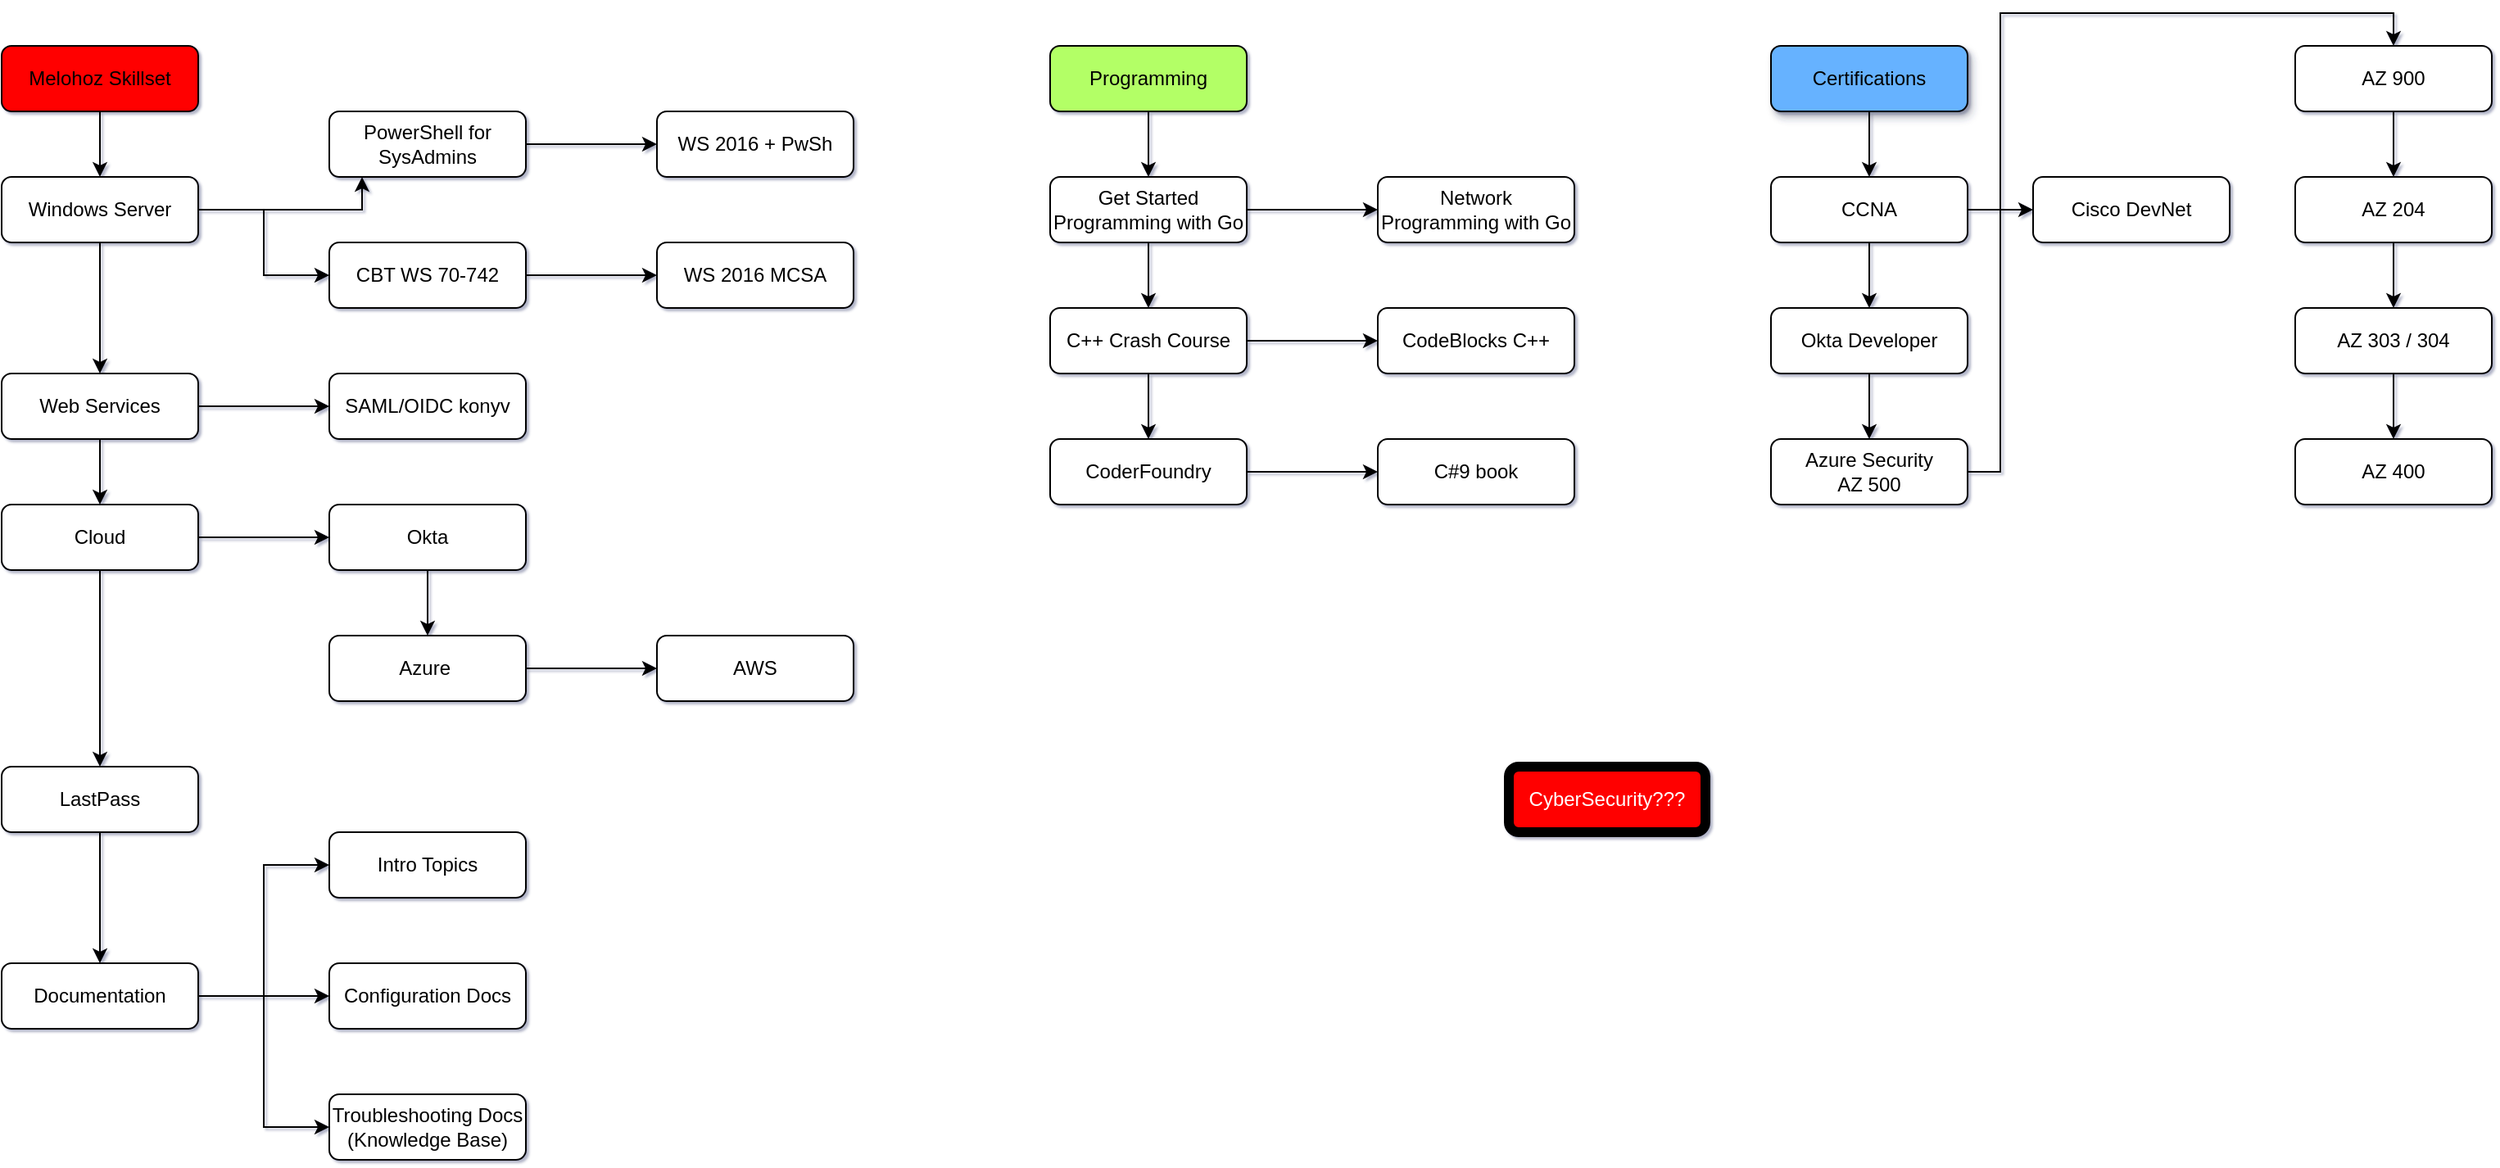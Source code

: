 <mxfile version="14.9.3" type="github">
  <diagram id="C5RBs43oDa-KdzZeNtuy" name="Page-1">
    <mxGraphModel dx="1291" dy="805" grid="1" gridSize="10" guides="1" tooltips="1" connect="1" arrows="1" fold="1" page="1" pageScale="1" pageWidth="1654" pageHeight="1169" background="none" math="0" shadow="1">
      <root>
        <mxCell id="WIyWlLk6GJQsqaUBKTNV-0" />
        <mxCell id="WIyWlLk6GJQsqaUBKTNV-1" parent="WIyWlLk6GJQsqaUBKTNV-0" />
        <mxCell id="zbTP_xQmZ9Iyh8UIeIxU-37" value="" style="edgeStyle=orthogonalEdgeStyle;rounded=0;orthogonalLoop=1;jettySize=auto;html=1;" edge="1" parent="WIyWlLk6GJQsqaUBKTNV-1" source="WIyWlLk6GJQsqaUBKTNV-3" target="zbTP_xQmZ9Iyh8UIeIxU-36">
          <mxGeometry relative="1" as="geometry" />
        </mxCell>
        <mxCell id="WIyWlLk6GJQsqaUBKTNV-3" value="Melohoz Skillset" style="rounded=1;whiteSpace=wrap;html=1;fontSize=12;glass=0;strokeWidth=1;shadow=0;fillColor=#FF0000;" parent="WIyWlLk6GJQsqaUBKTNV-1" vertex="1">
          <mxGeometry x="80" y="40" width="120" height="40" as="geometry" />
        </mxCell>
        <mxCell id="zbTP_xQmZ9Iyh8UIeIxU-15" value="" style="edgeStyle=orthogonalEdgeStyle;rounded=0;orthogonalLoop=1;jettySize=auto;html=1;" edge="1" parent="WIyWlLk6GJQsqaUBKTNV-1" source="zbTP_xQmZ9Iyh8UIeIxU-0" target="zbTP_xQmZ9Iyh8UIeIxU-1">
          <mxGeometry relative="1" as="geometry" />
        </mxCell>
        <mxCell id="zbTP_xQmZ9Iyh8UIeIxU-0" value="Certifications" style="rounded=1;whiteSpace=wrap;html=1;fontSize=12;glass=0;strokeWidth=1;shadow=1;fillColor=#66B2FF;" vertex="1" parent="WIyWlLk6GJQsqaUBKTNV-1">
          <mxGeometry x="1160" y="40" width="120" height="40" as="geometry" />
        </mxCell>
        <mxCell id="zbTP_xQmZ9Iyh8UIeIxU-14" style="edgeStyle=orthogonalEdgeStyle;rounded=0;orthogonalLoop=1;jettySize=auto;html=1;entryX=0;entryY=0.5;entryDx=0;entryDy=0;" edge="1" parent="WIyWlLk6GJQsqaUBKTNV-1" source="zbTP_xQmZ9Iyh8UIeIxU-1" target="zbTP_xQmZ9Iyh8UIeIxU-3">
          <mxGeometry relative="1" as="geometry">
            <Array as="points" />
          </mxGeometry>
        </mxCell>
        <mxCell id="zbTP_xQmZ9Iyh8UIeIxU-16" value="" style="edgeStyle=orthogonalEdgeStyle;rounded=0;orthogonalLoop=1;jettySize=auto;html=1;" edge="1" parent="WIyWlLk6GJQsqaUBKTNV-1" source="zbTP_xQmZ9Iyh8UIeIxU-1" target="zbTP_xQmZ9Iyh8UIeIxU-2">
          <mxGeometry relative="1" as="geometry" />
        </mxCell>
        <mxCell id="zbTP_xQmZ9Iyh8UIeIxU-1" value="CCNA" style="rounded=1;whiteSpace=wrap;html=1;fontSize=12;glass=0;strokeWidth=1;shadow=0;" vertex="1" parent="WIyWlLk6GJQsqaUBKTNV-1">
          <mxGeometry x="1160" y="120" width="120" height="40" as="geometry" />
        </mxCell>
        <mxCell id="zbTP_xQmZ9Iyh8UIeIxU-17" value="" style="edgeStyle=orthogonalEdgeStyle;rounded=0;orthogonalLoop=1;jettySize=auto;html=1;" edge="1" parent="WIyWlLk6GJQsqaUBKTNV-1" source="zbTP_xQmZ9Iyh8UIeIxU-2" target="zbTP_xQmZ9Iyh8UIeIxU-4">
          <mxGeometry relative="1" as="geometry" />
        </mxCell>
        <mxCell id="zbTP_xQmZ9Iyh8UIeIxU-2" value="Okta Developer" style="rounded=1;whiteSpace=wrap;html=1;fontSize=12;glass=0;strokeWidth=1;shadow=0;" vertex="1" parent="WIyWlLk6GJQsqaUBKTNV-1">
          <mxGeometry x="1160" y="200" width="120" height="40" as="geometry" />
        </mxCell>
        <mxCell id="zbTP_xQmZ9Iyh8UIeIxU-3" value="Cisco DevNet" style="rounded=1;whiteSpace=wrap;html=1;fontSize=12;glass=0;strokeWidth=1;shadow=0;" vertex="1" parent="WIyWlLk6GJQsqaUBKTNV-1">
          <mxGeometry x="1320" y="120" width="120" height="40" as="geometry" />
        </mxCell>
        <mxCell id="zbTP_xQmZ9Iyh8UIeIxU-10" style="edgeStyle=orthogonalEdgeStyle;rounded=0;orthogonalLoop=1;jettySize=auto;html=1;entryX=0.5;entryY=0;entryDx=0;entryDy=0;" edge="1" parent="WIyWlLk6GJQsqaUBKTNV-1" source="zbTP_xQmZ9Iyh8UIeIxU-4" target="zbTP_xQmZ9Iyh8UIeIxU-9">
          <mxGeometry relative="1" as="geometry">
            <Array as="points">
              <mxPoint x="1300" y="300" />
              <mxPoint x="1300" y="20" />
              <mxPoint x="1540" y="20" />
            </Array>
          </mxGeometry>
        </mxCell>
        <mxCell id="zbTP_xQmZ9Iyh8UIeIxU-4" value="Azure Security &lt;br&gt;AZ 500" style="rounded=1;whiteSpace=wrap;html=1;fontSize=12;glass=0;strokeWidth=1;shadow=0;" vertex="1" parent="WIyWlLk6GJQsqaUBKTNV-1">
          <mxGeometry x="1160" y="280" width="120" height="40" as="geometry" />
        </mxCell>
        <mxCell id="zbTP_xQmZ9Iyh8UIeIxU-13" style="edgeStyle=orthogonalEdgeStyle;rounded=0;orthogonalLoop=1;jettySize=auto;html=1;exitX=0.5;exitY=1;exitDx=0;exitDy=0;entryX=0.5;entryY=0;entryDx=0;entryDy=0;" edge="1" parent="WIyWlLk6GJQsqaUBKTNV-1" source="zbTP_xQmZ9Iyh8UIeIxU-5" target="zbTP_xQmZ9Iyh8UIeIxU-6">
          <mxGeometry relative="1" as="geometry" />
        </mxCell>
        <mxCell id="zbTP_xQmZ9Iyh8UIeIxU-5" value="AZ 303 / 304" style="rounded=1;whiteSpace=wrap;html=1;fontSize=12;glass=0;strokeWidth=1;shadow=0;" vertex="1" parent="WIyWlLk6GJQsqaUBKTNV-1">
          <mxGeometry x="1480" y="200" width="120" height="40" as="geometry" />
        </mxCell>
        <mxCell id="zbTP_xQmZ9Iyh8UIeIxU-6" value="AZ 400" style="rounded=1;whiteSpace=wrap;html=1;fontSize=12;glass=0;strokeWidth=1;shadow=0;" vertex="1" parent="WIyWlLk6GJQsqaUBKTNV-1">
          <mxGeometry x="1480" y="280" width="120" height="40" as="geometry" />
        </mxCell>
        <mxCell id="zbTP_xQmZ9Iyh8UIeIxU-12" style="edgeStyle=orthogonalEdgeStyle;rounded=0;orthogonalLoop=1;jettySize=auto;html=1;exitX=0.5;exitY=1;exitDx=0;exitDy=0;entryX=0.5;entryY=0;entryDx=0;entryDy=0;" edge="1" parent="WIyWlLk6GJQsqaUBKTNV-1" source="zbTP_xQmZ9Iyh8UIeIxU-7" target="zbTP_xQmZ9Iyh8UIeIxU-5">
          <mxGeometry relative="1" as="geometry" />
        </mxCell>
        <mxCell id="zbTP_xQmZ9Iyh8UIeIxU-7" value="AZ 204" style="rounded=1;whiteSpace=wrap;html=1;fontSize=12;glass=0;strokeWidth=1;shadow=0;" vertex="1" parent="WIyWlLk6GJQsqaUBKTNV-1">
          <mxGeometry x="1480" y="120" width="120" height="40" as="geometry" />
        </mxCell>
        <mxCell id="zbTP_xQmZ9Iyh8UIeIxU-11" style="edgeStyle=orthogonalEdgeStyle;rounded=0;orthogonalLoop=1;jettySize=auto;html=1;exitX=0.5;exitY=1;exitDx=0;exitDy=0;entryX=0.5;entryY=0;entryDx=0;entryDy=0;" edge="1" parent="WIyWlLk6GJQsqaUBKTNV-1" source="zbTP_xQmZ9Iyh8UIeIxU-9" target="zbTP_xQmZ9Iyh8UIeIxU-7">
          <mxGeometry relative="1" as="geometry" />
        </mxCell>
        <mxCell id="zbTP_xQmZ9Iyh8UIeIxU-9" value="AZ 900" style="rounded=1;whiteSpace=wrap;html=1;fontSize=12;glass=0;strokeWidth=1;shadow=0;" vertex="1" parent="WIyWlLk6GJQsqaUBKTNV-1">
          <mxGeometry x="1480" y="40" width="120" height="40" as="geometry" />
        </mxCell>
        <mxCell id="zbTP_xQmZ9Iyh8UIeIxU-22" style="edgeStyle=orthogonalEdgeStyle;rounded=0;orthogonalLoop=1;jettySize=auto;html=1;" edge="1" parent="WIyWlLk6GJQsqaUBKTNV-1" source="WIyWlLk6GJQsqaUBKTNV-11" target="zbTP_xQmZ9Iyh8UIeIxU-21">
          <mxGeometry relative="1" as="geometry" />
        </mxCell>
        <mxCell id="WIyWlLk6GJQsqaUBKTNV-11" value="PowerShell for SysAdmins" style="rounded=1;whiteSpace=wrap;html=1;fontSize=12;glass=0;strokeWidth=1;shadow=0;" parent="WIyWlLk6GJQsqaUBKTNV-1" vertex="1">
          <mxGeometry x="280" y="80" width="120" height="40" as="geometry" />
        </mxCell>
        <mxCell id="zbTP_xQmZ9Iyh8UIeIxU-21" value="WS 2016 + PwSh" style="rounded=1;whiteSpace=wrap;html=1;fontSize=12;glass=0;strokeWidth=1;shadow=0;" vertex="1" parent="WIyWlLk6GJQsqaUBKTNV-1">
          <mxGeometry x="480" y="80" width="120" height="40" as="geometry" />
        </mxCell>
        <mxCell id="zbTP_xQmZ9Iyh8UIeIxU-40" value="" style="edgeStyle=orthogonalEdgeStyle;rounded=0;orthogonalLoop=1;jettySize=auto;html=1;" edge="1" parent="WIyWlLk6GJQsqaUBKTNV-1" source="zbTP_xQmZ9Iyh8UIeIxU-23" target="zbTP_xQmZ9Iyh8UIeIxU-25">
          <mxGeometry relative="1" as="geometry" />
        </mxCell>
        <mxCell id="zbTP_xQmZ9Iyh8UIeIxU-23" value="CBT WS 70-742" style="rounded=1;whiteSpace=wrap;html=1;fontSize=12;glass=0;strokeWidth=1;shadow=0;" vertex="1" parent="WIyWlLk6GJQsqaUBKTNV-1">
          <mxGeometry x="280" y="160" width="120" height="40" as="geometry" />
        </mxCell>
        <mxCell id="zbTP_xQmZ9Iyh8UIeIxU-25" value="WS 2016 MCSA" style="rounded=1;whiteSpace=wrap;html=1;fontSize=12;glass=0;strokeWidth=1;shadow=0;" vertex="1" parent="WIyWlLk6GJQsqaUBKTNV-1">
          <mxGeometry x="480" y="160" width="120" height="40" as="geometry" />
        </mxCell>
        <mxCell id="zbTP_xQmZ9Iyh8UIeIxU-27" value="SAML/OIDC konyv" style="rounded=1;whiteSpace=wrap;html=1;fontSize=12;glass=0;strokeWidth=1;shadow=0;" vertex="1" parent="WIyWlLk6GJQsqaUBKTNV-1">
          <mxGeometry x="280" y="240" width="120" height="40" as="geometry" />
        </mxCell>
        <mxCell id="zbTP_xQmZ9Iyh8UIeIxU-46" value="" style="edgeStyle=orthogonalEdgeStyle;rounded=0;orthogonalLoop=1;jettySize=auto;html=1;" edge="1" parent="WIyWlLk6GJQsqaUBKTNV-1" source="zbTP_xQmZ9Iyh8UIeIxU-29" target="zbTP_xQmZ9Iyh8UIeIxU-30">
          <mxGeometry relative="1" as="geometry" />
        </mxCell>
        <mxCell id="zbTP_xQmZ9Iyh8UIeIxU-29" value="Okta" style="rounded=1;whiteSpace=wrap;html=1;fontSize=12;glass=0;strokeWidth=1;shadow=0;" vertex="1" parent="WIyWlLk6GJQsqaUBKTNV-1">
          <mxGeometry x="280" y="320" width="120" height="40" as="geometry" />
        </mxCell>
        <mxCell id="zbTP_xQmZ9Iyh8UIeIxU-71" value="" style="edgeStyle=orthogonalEdgeStyle;rounded=0;orthogonalLoop=1;jettySize=auto;html=1;" edge="1" parent="WIyWlLk6GJQsqaUBKTNV-1" source="zbTP_xQmZ9Iyh8UIeIxU-30" target="zbTP_xQmZ9Iyh8UIeIxU-70">
          <mxGeometry relative="1" as="geometry" />
        </mxCell>
        <mxCell id="zbTP_xQmZ9Iyh8UIeIxU-30" value="Azure&amp;nbsp;" style="rounded=1;whiteSpace=wrap;html=1;fontSize=12;glass=0;strokeWidth=1;shadow=0;" vertex="1" parent="WIyWlLk6GJQsqaUBKTNV-1">
          <mxGeometry x="280" y="400" width="120" height="40" as="geometry" />
        </mxCell>
        <mxCell id="zbTP_xQmZ9Iyh8UIeIxU-53" style="edgeStyle=orthogonalEdgeStyle;rounded=0;orthogonalLoop=1;jettySize=auto;html=1;entryX=0.5;entryY=0;entryDx=0;entryDy=0;" edge="1" parent="WIyWlLk6GJQsqaUBKTNV-1" source="zbTP_xQmZ9Iyh8UIeIxU-31" target="zbTP_xQmZ9Iyh8UIeIxU-49">
          <mxGeometry relative="1" as="geometry" />
        </mxCell>
        <mxCell id="zbTP_xQmZ9Iyh8UIeIxU-31" value="LastPass" style="rounded=1;whiteSpace=wrap;html=1;fontSize=12;glass=0;strokeWidth=1;shadow=0;" vertex="1" parent="WIyWlLk6GJQsqaUBKTNV-1">
          <mxGeometry x="80" y="480" width="120" height="40" as="geometry" />
        </mxCell>
        <mxCell id="zbTP_xQmZ9Iyh8UIeIxU-38" value="" style="edgeStyle=orthogonalEdgeStyle;rounded=0;orthogonalLoop=1;jettySize=auto;html=1;" edge="1" parent="WIyWlLk6GJQsqaUBKTNV-1" source="zbTP_xQmZ9Iyh8UIeIxU-36" target="WIyWlLk6GJQsqaUBKTNV-11">
          <mxGeometry relative="1" as="geometry">
            <Array as="points">
              <mxPoint x="300" y="140" />
              <mxPoint x="300" y="100" />
            </Array>
          </mxGeometry>
        </mxCell>
        <mxCell id="zbTP_xQmZ9Iyh8UIeIxU-39" value="" style="edgeStyle=orthogonalEdgeStyle;rounded=0;orthogonalLoop=1;jettySize=auto;html=1;" edge="1" parent="WIyWlLk6GJQsqaUBKTNV-1" source="zbTP_xQmZ9Iyh8UIeIxU-36" target="zbTP_xQmZ9Iyh8UIeIxU-23">
          <mxGeometry relative="1" as="geometry" />
        </mxCell>
        <mxCell id="zbTP_xQmZ9Iyh8UIeIxU-43" value="" style="edgeStyle=orthogonalEdgeStyle;rounded=0;orthogonalLoop=1;jettySize=auto;html=1;" edge="1" parent="WIyWlLk6GJQsqaUBKTNV-1" source="zbTP_xQmZ9Iyh8UIeIxU-36" target="zbTP_xQmZ9Iyh8UIeIxU-41">
          <mxGeometry relative="1" as="geometry" />
        </mxCell>
        <mxCell id="zbTP_xQmZ9Iyh8UIeIxU-36" value="Windows Server" style="rounded=1;whiteSpace=wrap;html=1;fontSize=12;glass=0;strokeWidth=1;shadow=0;" vertex="1" parent="WIyWlLk6GJQsqaUBKTNV-1">
          <mxGeometry x="80" y="120" width="120" height="40" as="geometry" />
        </mxCell>
        <mxCell id="zbTP_xQmZ9Iyh8UIeIxU-42" value="" style="edgeStyle=orthogonalEdgeStyle;rounded=0;orthogonalLoop=1;jettySize=auto;html=1;" edge="1" parent="WIyWlLk6GJQsqaUBKTNV-1" source="zbTP_xQmZ9Iyh8UIeIxU-41" target="zbTP_xQmZ9Iyh8UIeIxU-27">
          <mxGeometry relative="1" as="geometry" />
        </mxCell>
        <mxCell id="zbTP_xQmZ9Iyh8UIeIxU-47" value="" style="edgeStyle=orthogonalEdgeStyle;rounded=0;orthogonalLoop=1;jettySize=auto;html=1;" edge="1" parent="WIyWlLk6GJQsqaUBKTNV-1" source="zbTP_xQmZ9Iyh8UIeIxU-41" target="zbTP_xQmZ9Iyh8UIeIxU-44">
          <mxGeometry relative="1" as="geometry" />
        </mxCell>
        <mxCell id="zbTP_xQmZ9Iyh8UIeIxU-41" value="Web Services" style="rounded=1;whiteSpace=wrap;html=1;fontSize=12;glass=0;strokeWidth=1;shadow=0;" vertex="1" parent="WIyWlLk6GJQsqaUBKTNV-1">
          <mxGeometry x="80" y="240" width="120" height="40" as="geometry" />
        </mxCell>
        <mxCell id="zbTP_xQmZ9Iyh8UIeIxU-45" value="" style="edgeStyle=orthogonalEdgeStyle;rounded=0;orthogonalLoop=1;jettySize=auto;html=1;" edge="1" parent="WIyWlLk6GJQsqaUBKTNV-1" source="zbTP_xQmZ9Iyh8UIeIxU-44" target="zbTP_xQmZ9Iyh8UIeIxU-29">
          <mxGeometry relative="1" as="geometry" />
        </mxCell>
        <mxCell id="zbTP_xQmZ9Iyh8UIeIxU-48" style="edgeStyle=orthogonalEdgeStyle;rounded=0;orthogonalLoop=1;jettySize=auto;html=1;entryX=0.5;entryY=0;entryDx=0;entryDy=0;" edge="1" parent="WIyWlLk6GJQsqaUBKTNV-1" source="zbTP_xQmZ9Iyh8UIeIxU-44" target="zbTP_xQmZ9Iyh8UIeIxU-31">
          <mxGeometry relative="1" as="geometry" />
        </mxCell>
        <mxCell id="zbTP_xQmZ9Iyh8UIeIxU-44" value="Cloud&lt;br&gt;" style="rounded=1;whiteSpace=wrap;html=1;fontSize=12;glass=0;strokeWidth=1;shadow=0;" vertex="1" parent="WIyWlLk6GJQsqaUBKTNV-1">
          <mxGeometry x="80" y="320" width="120" height="40" as="geometry" />
        </mxCell>
        <mxCell id="zbTP_xQmZ9Iyh8UIeIxU-54" style="edgeStyle=orthogonalEdgeStyle;rounded=0;orthogonalLoop=1;jettySize=auto;html=1;entryX=0;entryY=0.5;entryDx=0;entryDy=0;" edge="1" parent="WIyWlLk6GJQsqaUBKTNV-1" source="zbTP_xQmZ9Iyh8UIeIxU-49" target="zbTP_xQmZ9Iyh8UIeIxU-50">
          <mxGeometry relative="1" as="geometry" />
        </mxCell>
        <mxCell id="zbTP_xQmZ9Iyh8UIeIxU-55" style="edgeStyle=orthogonalEdgeStyle;rounded=0;orthogonalLoop=1;jettySize=auto;html=1;entryX=0;entryY=0.5;entryDx=0;entryDy=0;" edge="1" parent="WIyWlLk6GJQsqaUBKTNV-1" source="zbTP_xQmZ9Iyh8UIeIxU-49" target="zbTP_xQmZ9Iyh8UIeIxU-51">
          <mxGeometry relative="1" as="geometry" />
        </mxCell>
        <mxCell id="zbTP_xQmZ9Iyh8UIeIxU-56" style="edgeStyle=orthogonalEdgeStyle;rounded=0;orthogonalLoop=1;jettySize=auto;html=1;entryX=0;entryY=0.5;entryDx=0;entryDy=0;" edge="1" parent="WIyWlLk6GJQsqaUBKTNV-1" source="zbTP_xQmZ9Iyh8UIeIxU-49" target="zbTP_xQmZ9Iyh8UIeIxU-52">
          <mxGeometry relative="1" as="geometry" />
        </mxCell>
        <mxCell id="zbTP_xQmZ9Iyh8UIeIxU-49" value="Documentation" style="rounded=1;whiteSpace=wrap;html=1;fontSize=12;glass=0;strokeWidth=1;shadow=0;" vertex="1" parent="WIyWlLk6GJQsqaUBKTNV-1">
          <mxGeometry x="80" y="600" width="120" height="40" as="geometry" />
        </mxCell>
        <mxCell id="zbTP_xQmZ9Iyh8UIeIxU-50" value="Intro Topics" style="rounded=1;whiteSpace=wrap;html=1;fontSize=12;glass=0;strokeWidth=1;shadow=0;" vertex="1" parent="WIyWlLk6GJQsqaUBKTNV-1">
          <mxGeometry x="280" y="520" width="120" height="40" as="geometry" />
        </mxCell>
        <mxCell id="zbTP_xQmZ9Iyh8UIeIxU-51" value="Configuration Docs" style="rounded=1;whiteSpace=wrap;html=1;fontSize=12;glass=0;strokeWidth=1;shadow=0;" vertex="1" parent="WIyWlLk6GJQsqaUBKTNV-1">
          <mxGeometry x="280" y="600" width="120" height="40" as="geometry" />
        </mxCell>
        <mxCell id="zbTP_xQmZ9Iyh8UIeIxU-52" value="Troubleshooting Docs (Knowledge Base)" style="rounded=1;whiteSpace=wrap;html=1;fontSize=12;glass=0;strokeWidth=1;shadow=0;" vertex="1" parent="WIyWlLk6GJQsqaUBKTNV-1">
          <mxGeometry x="280" y="680" width="120" height="40" as="geometry" />
        </mxCell>
        <mxCell id="zbTP_xQmZ9Iyh8UIeIxU-61" value="" style="edgeStyle=orthogonalEdgeStyle;rounded=0;orthogonalLoop=1;jettySize=auto;html=1;" edge="1" parent="WIyWlLk6GJQsqaUBKTNV-1" source="zbTP_xQmZ9Iyh8UIeIxU-57" target="zbTP_xQmZ9Iyh8UIeIxU-58">
          <mxGeometry relative="1" as="geometry" />
        </mxCell>
        <mxCell id="zbTP_xQmZ9Iyh8UIeIxU-57" value="Programming" style="rounded=1;whiteSpace=wrap;html=1;fontSize=12;glass=0;strokeWidth=1;shadow=0;fillColor=#B3FF66;" vertex="1" parent="WIyWlLk6GJQsqaUBKTNV-1">
          <mxGeometry x="720" y="40" width="120" height="40" as="geometry" />
        </mxCell>
        <mxCell id="zbTP_xQmZ9Iyh8UIeIxU-60" style="edgeStyle=orthogonalEdgeStyle;rounded=0;orthogonalLoop=1;jettySize=auto;html=1;entryX=0;entryY=0.5;entryDx=0;entryDy=0;" edge="1" parent="WIyWlLk6GJQsqaUBKTNV-1" source="zbTP_xQmZ9Iyh8UIeIxU-58" target="zbTP_xQmZ9Iyh8UIeIxU-59">
          <mxGeometry relative="1" as="geometry">
            <mxPoint x="920" y="140" as="targetPoint" />
          </mxGeometry>
        </mxCell>
        <mxCell id="zbTP_xQmZ9Iyh8UIeIxU-64" value="" style="edgeStyle=orthogonalEdgeStyle;rounded=0;orthogonalLoop=1;jettySize=auto;html=1;" edge="1" parent="WIyWlLk6GJQsqaUBKTNV-1" source="zbTP_xQmZ9Iyh8UIeIxU-58" target="zbTP_xQmZ9Iyh8UIeIxU-62">
          <mxGeometry relative="1" as="geometry" />
        </mxCell>
        <mxCell id="zbTP_xQmZ9Iyh8UIeIxU-58" value="Get Started Programming with Go&lt;br&gt;" style="rounded=1;whiteSpace=wrap;html=1;fontSize=12;glass=0;strokeWidth=1;shadow=0;" vertex="1" parent="WIyWlLk6GJQsqaUBKTNV-1">
          <mxGeometry x="720" y="120" width="120" height="40" as="geometry" />
        </mxCell>
        <mxCell id="zbTP_xQmZ9Iyh8UIeIxU-59" value="Network Programming with Go" style="rounded=1;whiteSpace=wrap;html=1;fontSize=12;glass=0;strokeWidth=1;shadow=0;" vertex="1" parent="WIyWlLk6GJQsqaUBKTNV-1">
          <mxGeometry x="920" y="120" width="120" height="40" as="geometry" />
        </mxCell>
        <mxCell id="zbTP_xQmZ9Iyh8UIeIxU-65" value="" style="edgeStyle=orthogonalEdgeStyle;rounded=0;orthogonalLoop=1;jettySize=auto;html=1;" edge="1" parent="WIyWlLk6GJQsqaUBKTNV-1" source="zbTP_xQmZ9Iyh8UIeIxU-62" target="zbTP_xQmZ9Iyh8UIeIxU-63">
          <mxGeometry relative="1" as="geometry" />
        </mxCell>
        <mxCell id="zbTP_xQmZ9Iyh8UIeIxU-67" value="" style="edgeStyle=orthogonalEdgeStyle;rounded=0;orthogonalLoop=1;jettySize=auto;html=1;" edge="1" parent="WIyWlLk6GJQsqaUBKTNV-1" source="zbTP_xQmZ9Iyh8UIeIxU-62" target="zbTP_xQmZ9Iyh8UIeIxU-66">
          <mxGeometry relative="1" as="geometry" />
        </mxCell>
        <mxCell id="zbTP_xQmZ9Iyh8UIeIxU-62" value="C++ Crash Course" style="rounded=1;whiteSpace=wrap;html=1;fontSize=12;glass=0;strokeWidth=1;shadow=0;" vertex="1" parent="WIyWlLk6GJQsqaUBKTNV-1">
          <mxGeometry x="720" y="200" width="120" height="40" as="geometry" />
        </mxCell>
        <mxCell id="zbTP_xQmZ9Iyh8UIeIxU-63" value="CodeBlocks C++" style="rounded=1;whiteSpace=wrap;html=1;fontSize=12;glass=0;strokeWidth=1;shadow=0;" vertex="1" parent="WIyWlLk6GJQsqaUBKTNV-1">
          <mxGeometry x="920" y="200" width="120" height="40" as="geometry" />
        </mxCell>
        <mxCell id="zbTP_xQmZ9Iyh8UIeIxU-69" value="" style="edgeStyle=orthogonalEdgeStyle;rounded=0;orthogonalLoop=1;jettySize=auto;html=1;" edge="1" parent="WIyWlLk6GJQsqaUBKTNV-1" source="zbTP_xQmZ9Iyh8UIeIxU-66" target="zbTP_xQmZ9Iyh8UIeIxU-68">
          <mxGeometry relative="1" as="geometry" />
        </mxCell>
        <mxCell id="zbTP_xQmZ9Iyh8UIeIxU-66" value="CoderFoundry" style="rounded=1;whiteSpace=wrap;html=1;fontSize=12;glass=0;strokeWidth=1;shadow=0;" vertex="1" parent="WIyWlLk6GJQsqaUBKTNV-1">
          <mxGeometry x="720" y="280" width="120" height="40" as="geometry" />
        </mxCell>
        <mxCell id="zbTP_xQmZ9Iyh8UIeIxU-68" value="C#9 book" style="rounded=1;whiteSpace=wrap;html=1;fontSize=12;glass=0;strokeWidth=1;shadow=0;" vertex="1" parent="WIyWlLk6GJQsqaUBKTNV-1">
          <mxGeometry x="920" y="280" width="120" height="40" as="geometry" />
        </mxCell>
        <mxCell id="zbTP_xQmZ9Iyh8UIeIxU-70" value="AWS" style="rounded=1;whiteSpace=wrap;html=1;fontSize=12;glass=0;strokeWidth=1;shadow=0;" vertex="1" parent="WIyWlLk6GJQsqaUBKTNV-1">
          <mxGeometry x="480" y="400" width="120" height="40" as="geometry" />
        </mxCell>
        <mxCell id="zbTP_xQmZ9Iyh8UIeIxU-72" value="&lt;font color=&quot;#ffffff&quot;&gt;CyberSecurity???&lt;/font&gt;" style="rounded=1;whiteSpace=wrap;html=1;fontSize=12;glass=0;strokeWidth=6;shadow=0;fillColor=#FF0000;" vertex="1" parent="WIyWlLk6GJQsqaUBKTNV-1">
          <mxGeometry x="1000" y="480" width="120" height="40" as="geometry" />
        </mxCell>
      </root>
    </mxGraphModel>
  </diagram>
</mxfile>
